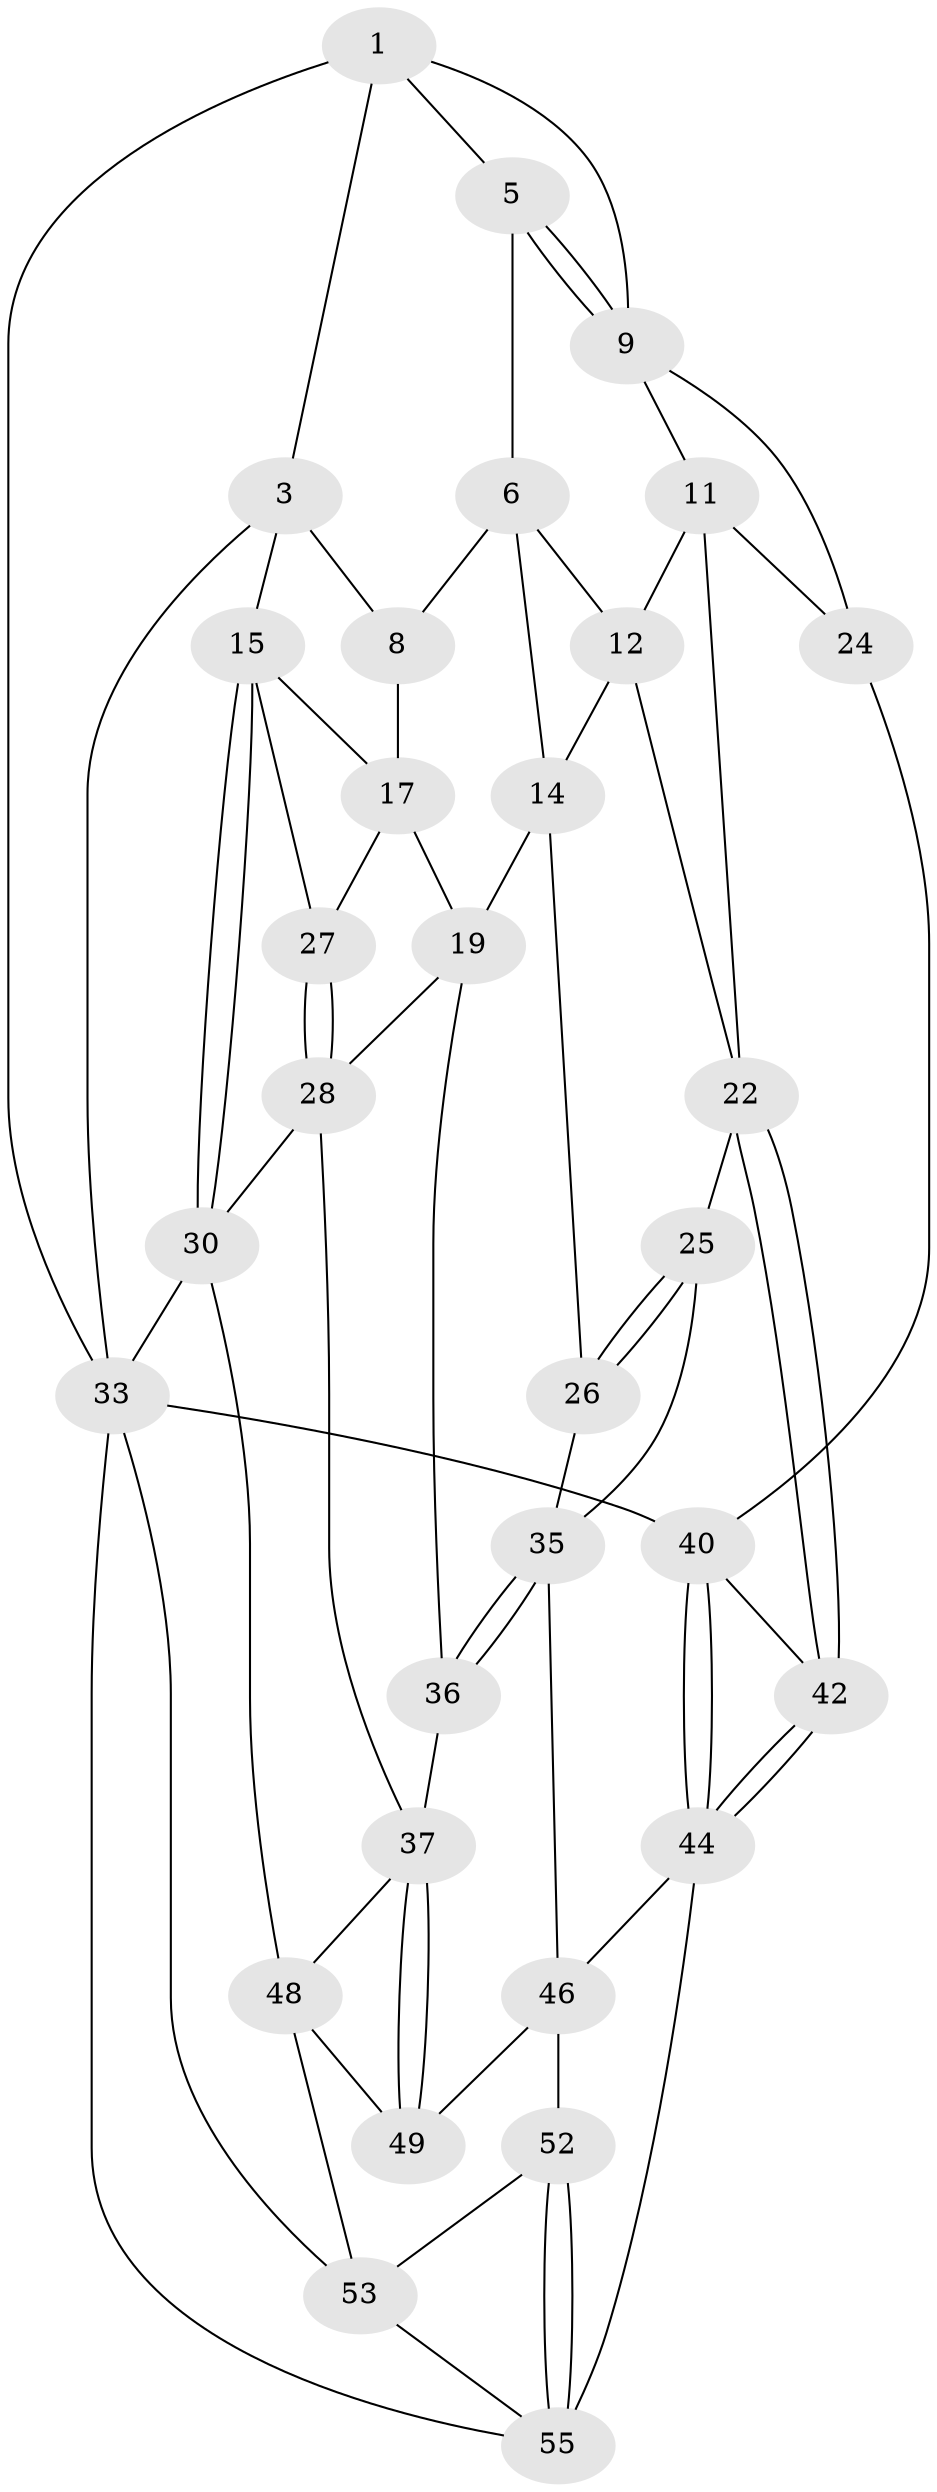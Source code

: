 // original degree distribution, {3: 0.03571428571428571, 6: 0.23214285714285715, 5: 0.4642857142857143, 4: 0.26785714285714285}
// Generated by graph-tools (version 1.1) at 2025/11/02/27/25 16:11:56]
// undirected, 32 vertices, 70 edges
graph export_dot {
graph [start="1"]
  node [color=gray90,style=filled];
  1 [pos="+0.6742415269588748+0",super="+2"];
  3 [pos="+0+0",super="+4"];
  5 [pos="+0.7184428576155457+0.12809792327455025"];
  6 [pos="+0.6972766102605148+0.163012009509881",super="+7"];
  8 [pos="+0.3689222100719687+0.18039790092426208"];
  9 [pos="+0.8906613926063144+0.23276276193645562",super="+10"];
  11 [pos="+0.8156784562649566+0.35910408042439806",super="+21"];
  12 [pos="+0.7376947061839964+0.30658745356091366",super="+13"];
  14 [pos="+0.5895626982831949+0.29003702782498475",super="+18"];
  15 [pos="+0+0.10596287080638732",super="+16"];
  17 [pos="+0.3473724162951588+0.194537517093418",super="+20"];
  19 [pos="+0.40924959373049646+0.482672936559545",super="+31"];
  22 [pos="+0.7318339532722303+0.5758115552391087",super="+23"];
  24 [pos="+1+0.38639174165276585"];
  25 [pos="+0.6990681043441322+0.5800332951389289",super="+43"];
  26 [pos="+0.5277988108229676+0.556556588172175",super="+34"];
  27 [pos="+0.07533135778921729+0.3651922900228015"];
  28 [pos="+0.1700073255855912+0.5435093024954196",super="+29"];
  30 [pos="+0+0.619250284670578",super="+32"];
  33 [pos="+0+1",super="+39"];
  35 [pos="+0.37114229631079204+0.8067152480216944",super="+47"];
  36 [pos="+0.2947180740033134+0.7634206952146011"];
  37 [pos="+0.22042048546548162+0.7633592078310028",super="+38"];
  40 [pos="+1+1",super="+41"];
  42 [pos="+0.7692073485545029+0.6294615352679099"];
  44 [pos="+0.8145951937355957+0.8282632355518486",super="+45"];
  46 [pos="+0.48696728810595585+0.966646509312409",super="+51"];
  48 [pos="+0+0.8459679124975884",super="+50"];
  49 [pos="+0.16571058474644243+0.8394538039583054"];
  52 [pos="+0.19311146550295336+1"];
  53 [pos="+0.11348382268295576+0.8880911101349686",super="+54"];
  55 [pos="+0.2485905441739815+1",super="+56"];
  1 -- 5;
  1 -- 3;
  1 -- 9;
  1 -- 33;
  3 -- 15;
  3 -- 33;
  3 -- 8;
  5 -- 6;
  5 -- 9;
  5 -- 9;
  6 -- 12;
  6 -- 8;
  6 -- 14;
  8 -- 17;
  9 -- 11;
  9 -- 24;
  11 -- 12;
  11 -- 24;
  11 -- 22;
  12 -- 14;
  12 -- 22;
  14 -- 26;
  14 -- 19;
  15 -- 30;
  15 -- 30;
  15 -- 17;
  15 -- 27;
  17 -- 27;
  17 -- 19;
  19 -- 28;
  19 -- 36;
  22 -- 42;
  22 -- 42;
  22 -- 25;
  24 -- 40;
  25 -- 26 [weight=2];
  25 -- 26;
  25 -- 35;
  26 -- 35;
  27 -- 28;
  27 -- 28;
  28 -- 37;
  28 -- 30;
  30 -- 48;
  30 -- 33;
  33 -- 53;
  33 -- 40;
  33 -- 55;
  35 -- 36;
  35 -- 36;
  35 -- 46;
  36 -- 37;
  37 -- 49;
  37 -- 49;
  37 -- 48;
  40 -- 44;
  40 -- 44;
  40 -- 42;
  42 -- 44;
  42 -- 44;
  44 -- 46;
  44 -- 55;
  46 -- 49;
  46 -- 52;
  48 -- 49;
  48 -- 53;
  52 -- 53;
  52 -- 55;
  52 -- 55;
  53 -- 55;
}
